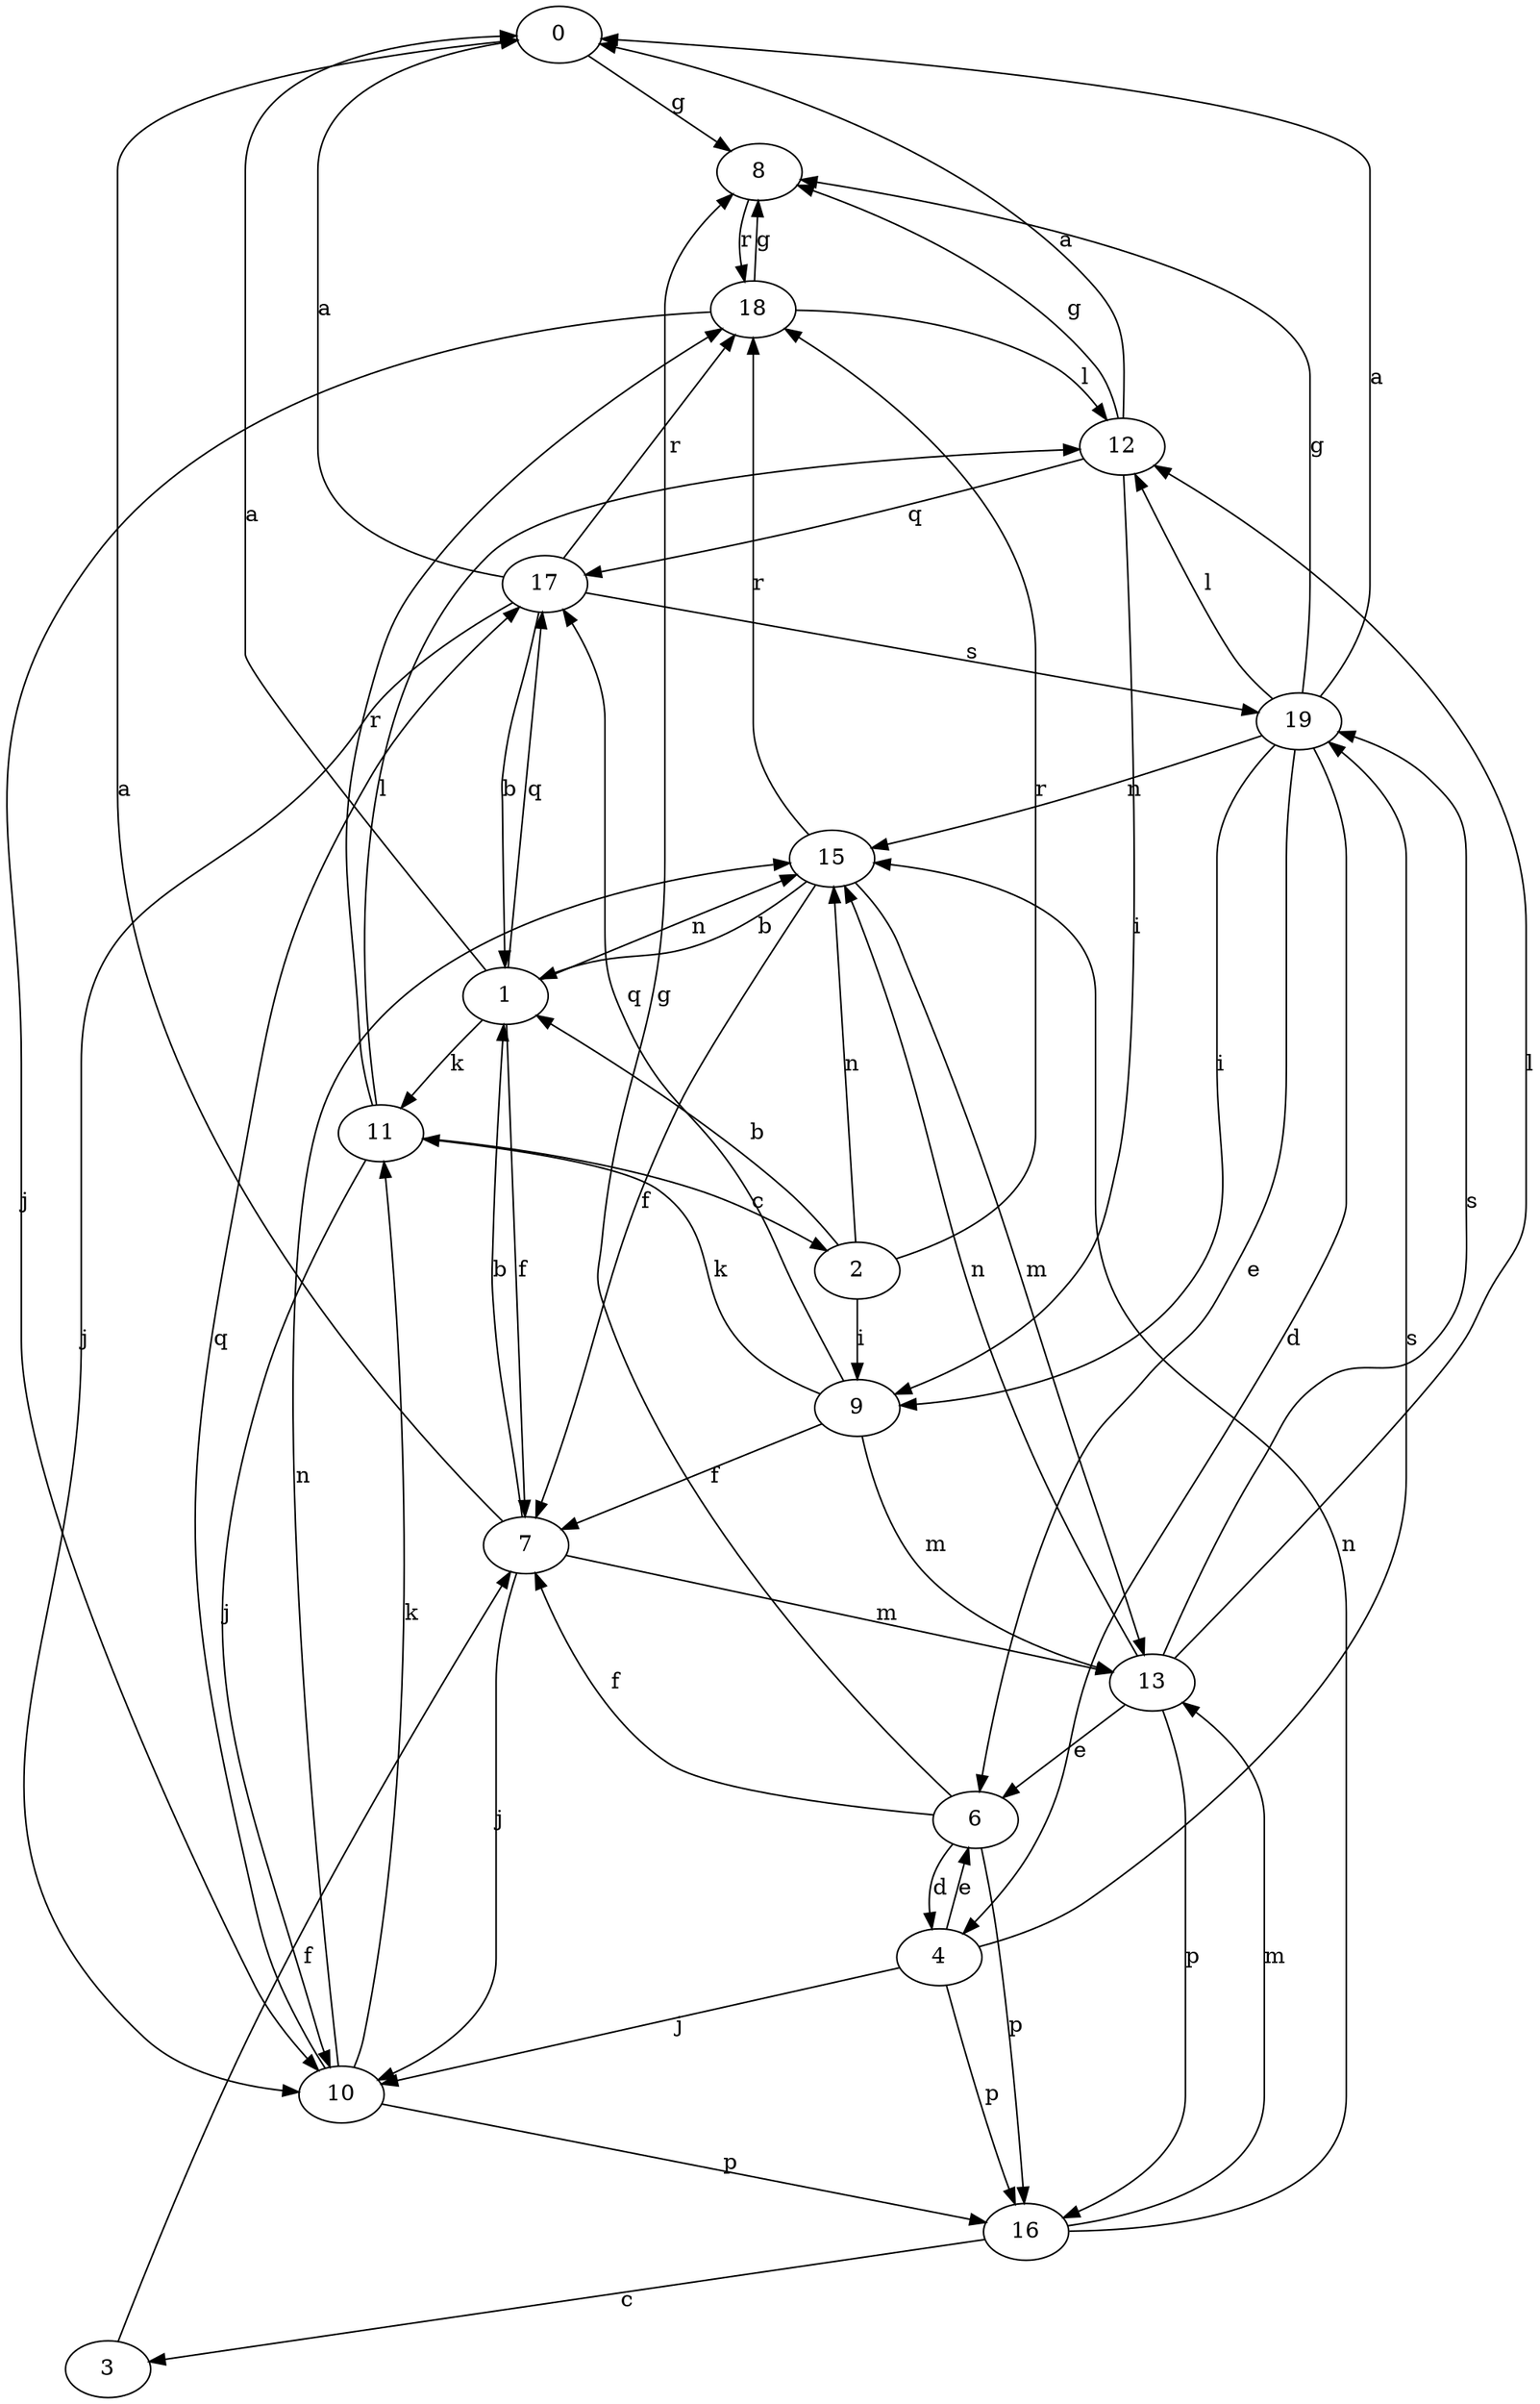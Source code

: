 strict digraph  {
0;
1;
2;
3;
4;
6;
7;
8;
9;
10;
11;
12;
13;
15;
16;
17;
18;
19;
0 -> 8  [label=g];
1 -> 0  [label=a];
1 -> 7  [label=f];
1 -> 11  [label=k];
1 -> 15  [label=n];
1 -> 17  [label=q];
2 -> 1  [label=b];
2 -> 9  [label=i];
2 -> 15  [label=n];
2 -> 18  [label=r];
3 -> 7  [label=f];
4 -> 6  [label=e];
4 -> 10  [label=j];
4 -> 16  [label=p];
4 -> 19  [label=s];
6 -> 4  [label=d];
6 -> 7  [label=f];
6 -> 8  [label=g];
6 -> 16  [label=p];
7 -> 0  [label=a];
7 -> 1  [label=b];
7 -> 10  [label=j];
7 -> 13  [label=m];
8 -> 18  [label=r];
9 -> 7  [label=f];
9 -> 11  [label=k];
9 -> 13  [label=m];
9 -> 17  [label=q];
10 -> 11  [label=k];
10 -> 15  [label=n];
10 -> 16  [label=p];
10 -> 17  [label=q];
11 -> 2  [label=c];
11 -> 10  [label=j];
11 -> 12  [label=l];
11 -> 18  [label=r];
12 -> 0  [label=a];
12 -> 8  [label=g];
12 -> 9  [label=i];
12 -> 17  [label=q];
13 -> 6  [label=e];
13 -> 12  [label=l];
13 -> 15  [label=n];
13 -> 16  [label=p];
13 -> 19  [label=s];
15 -> 1  [label=b];
15 -> 7  [label=f];
15 -> 13  [label=m];
15 -> 18  [label=r];
16 -> 3  [label=c];
16 -> 13  [label=m];
16 -> 15  [label=n];
17 -> 0  [label=a];
17 -> 1  [label=b];
17 -> 10  [label=j];
17 -> 18  [label=r];
17 -> 19  [label=s];
18 -> 8  [label=g];
18 -> 10  [label=j];
18 -> 12  [label=l];
19 -> 0  [label=a];
19 -> 4  [label=d];
19 -> 6  [label=e];
19 -> 8  [label=g];
19 -> 9  [label=i];
19 -> 12  [label=l];
19 -> 15  [label=n];
}
